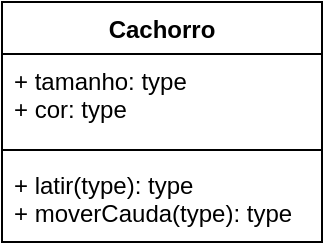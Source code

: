 <mxfile version="26.1.1">
  <diagram name="Page-1" id="WzO20lHun_Ijib3GaT_m">
    <mxGraphModel dx="277" dy="160" grid="1" gridSize="10" guides="1" tooltips="1" connect="1" arrows="1" fold="1" page="1" pageScale="1" pageWidth="850" pageHeight="1100" math="0" shadow="0">
      <root>
        <mxCell id="0" />
        <mxCell id="1" parent="0" />
        <mxCell id="X0NtemIVhXTg2_KUbqtq-1" value="Cachorro" style="swimlane;fontStyle=1;align=center;verticalAlign=top;childLayout=stackLayout;horizontal=1;startSize=26;horizontalStack=0;resizeParent=1;resizeParentMax=0;resizeLast=0;collapsible=1;marginBottom=0;whiteSpace=wrap;html=1;" vertex="1" parent="1">
          <mxGeometry x="340" y="210" width="160" height="120" as="geometry">
            <mxRectangle x="340" y="210" width="90" height="30" as="alternateBounds" />
          </mxGeometry>
        </mxCell>
        <mxCell id="X0NtemIVhXTg2_KUbqtq-2" value="+ tamanho: type&lt;div&gt;+ cor: type&lt;br&gt;&lt;/div&gt;" style="text;strokeColor=none;fillColor=none;align=left;verticalAlign=top;spacingLeft=4;spacingRight=4;overflow=hidden;rotatable=0;points=[[0,0.5],[1,0.5]];portConstraint=eastwest;whiteSpace=wrap;html=1;" vertex="1" parent="X0NtemIVhXTg2_KUbqtq-1">
          <mxGeometry y="26" width="160" height="44" as="geometry" />
        </mxCell>
        <mxCell id="X0NtemIVhXTg2_KUbqtq-3" value="" style="line;strokeWidth=1;fillColor=none;align=left;verticalAlign=middle;spacingTop=-1;spacingLeft=3;spacingRight=3;rotatable=0;labelPosition=right;points=[];portConstraint=eastwest;strokeColor=inherit;" vertex="1" parent="X0NtemIVhXTg2_KUbqtq-1">
          <mxGeometry y="70" width="160" height="8" as="geometry" />
        </mxCell>
        <mxCell id="X0NtemIVhXTg2_KUbqtq-4" value="+ latir(type): type&lt;div&gt;+ moverCauda(type): type&lt;br&gt;&lt;/div&gt;" style="text;strokeColor=none;fillColor=none;align=left;verticalAlign=top;spacingLeft=4;spacingRight=4;overflow=hidden;rotatable=0;points=[[0,0.5],[1,0.5]];portConstraint=eastwest;whiteSpace=wrap;html=1;" vertex="1" parent="X0NtemIVhXTg2_KUbqtq-1">
          <mxGeometry y="78" width="160" height="42" as="geometry" />
        </mxCell>
      </root>
    </mxGraphModel>
  </diagram>
</mxfile>
